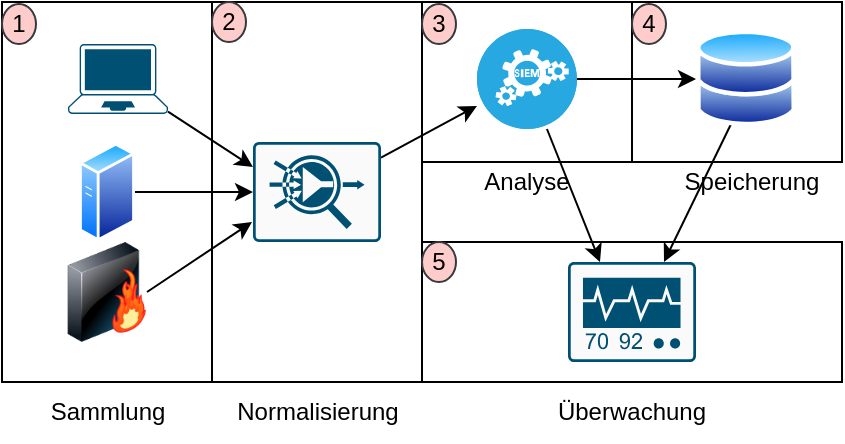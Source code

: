 <mxfile version="21.3.2" type="device">
  <diagram name="Page-1" id="6bfPkC16kugTYoz8nDlM">
    <mxGraphModel dx="478" dy="261" grid="1" gridSize="10" guides="1" tooltips="1" connect="1" arrows="1" fold="1" page="1" pageScale="1" pageWidth="850" pageHeight="1100" math="0" shadow="0">
      <root>
        <mxCell id="0" />
        <mxCell id="1" parent="0" />
        <mxCell id="QAPO_vSzAAuB1gk4NF0p-28" value="" style="rounded=0;whiteSpace=wrap;html=1;fillColor=none;" parent="1" vertex="1">
          <mxGeometry x="245" y="290" width="210" height="70" as="geometry" />
        </mxCell>
        <mxCell id="QAPO_vSzAAuB1gk4NF0p-29" value="" style="rounded=0;whiteSpace=wrap;html=1;fillColor=none;" parent="1" vertex="1">
          <mxGeometry x="350" y="170" width="105" height="80" as="geometry" />
        </mxCell>
        <mxCell id="QAPO_vSzAAuB1gk4NF0p-25" value="" style="rounded=0;whiteSpace=wrap;html=1;fillColor=none;" parent="1" vertex="1">
          <mxGeometry x="245" y="170" width="105" height="80" as="geometry" />
        </mxCell>
        <mxCell id="QAPO_vSzAAuB1gk4NF0p-22" value="" style="rounded=0;whiteSpace=wrap;html=1;fillColor=none;" parent="1" vertex="1">
          <mxGeometry x="140" y="170" width="105" height="190" as="geometry" />
        </mxCell>
        <mxCell id="QAPO_vSzAAuB1gk4NF0p-20" value="" style="rounded=0;whiteSpace=wrap;html=1;fillColor=none;" parent="1" vertex="1">
          <mxGeometry x="35" y="170" width="105" height="190" as="geometry" />
        </mxCell>
        <mxCell id="QAPO_vSzAAuB1gk4NF0p-1" value="" style="points=[[0.13,0.02,0],[0.5,0,0],[0.87,0.02,0],[0.885,0.4,0],[0.985,0.985,0],[0.5,1,0],[0.015,0.985,0],[0.115,0.4,0]];verticalLabelPosition=bottom;sketch=0;html=1;verticalAlign=top;aspect=fixed;align=center;pointerEvents=1;shape=mxgraph.cisco19.laptop;fillColor=#005073;strokeColor=none;" parent="1" vertex="1">
          <mxGeometry x="68" y="191" width="50" height="35" as="geometry" />
        </mxCell>
        <mxCell id="QAPO_vSzAAuB1gk4NF0p-9" value="" style="rounded=0;orthogonalLoop=1;jettySize=auto;html=1;entryX=0;entryY=0.5;entryDx=0;entryDy=0;entryPerimeter=0;" parent="1" source="QAPO_vSzAAuB1gk4NF0p-3" target="QAPO_vSzAAuB1gk4NF0p-6" edge="1">
          <mxGeometry x="-0.034" y="-5" relative="1" as="geometry">
            <mxPoint as="offset" />
          </mxGeometry>
        </mxCell>
        <mxCell id="QAPO_vSzAAuB1gk4NF0p-3" value="" style="image;aspect=fixed;perimeter=ellipsePerimeter;html=1;align=center;shadow=0;dashed=0;spacingTop=3;image=img/lib/active_directory/generic_server.svg;" parent="1" vertex="1">
          <mxGeometry x="73.5" y="240" width="28.0" height="50" as="geometry" />
        </mxCell>
        <mxCell id="QAPO_vSzAAuB1gk4NF0p-10" value="" style="rounded=0;orthogonalLoop=1;jettySize=auto;html=1;exitX=1;exitY=0.5;exitDx=0;exitDy=0;" parent="1" source="QAPO_vSzAAuB1gk4NF0p-5" edge="1">
          <mxGeometry relative="1" as="geometry">
            <mxPoint x="100" y="336.619" as="sourcePoint" />
            <mxPoint x="160" y="280" as="targetPoint" />
          </mxGeometry>
        </mxCell>
        <mxCell id="QAPO_vSzAAuB1gk4NF0p-5" value="" style="image;html=1;image=img/lib/clip_art/networking/Firewall-page1_128x128.png" parent="1" vertex="1">
          <mxGeometry x="67.5" y="290" width="40" height="50" as="geometry" />
        </mxCell>
        <mxCell id="QAPO_vSzAAuB1gk4NF0p-14" value="" style="rounded=0;orthogonalLoop=1;jettySize=auto;html=1;" parent="1" source="QAPO_vSzAAuB1gk4NF0p-6" target="QAPO_vSzAAuB1gk4NF0p-15" edge="1">
          <mxGeometry x="0.003" relative="1" as="geometry">
            <mxPoint x="271.5" y="265" as="targetPoint" />
            <mxPoint as="offset" />
          </mxGeometry>
        </mxCell>
        <mxCell id="QAPO_vSzAAuB1gk4NF0p-6" value="" style="sketch=0;points=[[0.015,0.015,0],[0.985,0.015,0],[0.985,0.985,0],[0.015,0.985,0],[0.25,0,0],[0.5,0,0],[0.75,0,0],[1,0.25,0],[1,0.5,0],[1,0.75,0],[0.75,1,0],[0.5,1,0],[0.25,1,0],[0,0.75,0],[0,0.5,0],[0,0.25,0]];verticalLabelPosition=bottom;html=1;verticalAlign=top;aspect=fixed;align=center;pointerEvents=1;shape=mxgraph.cisco19.rect;prIcon=flow_collector;fillColor=#FAFAFA;strokeColor=#005073;" parent="1" vertex="1">
          <mxGeometry x="160.5" y="240" width="64" height="50" as="geometry" />
        </mxCell>
        <mxCell id="QAPO_vSzAAuB1gk4NF0p-19" style="rounded=0;orthogonalLoop=1;jettySize=auto;html=1;entryX=0.75;entryY=0;entryDx=0;entryDy=0;entryPerimeter=0;" parent="1" target="QAPO_vSzAAuB1gk4NF0p-12" edge="1">
          <mxGeometry relative="1" as="geometry">
            <mxPoint x="400" y="230" as="sourcePoint" />
          </mxGeometry>
        </mxCell>
        <mxCell id="QAPO_vSzAAuB1gk4NF0p-11" value="" style="image;aspect=fixed;perimeter=ellipsePerimeter;html=1;align=center;shadow=0;dashed=0;spacingTop=3;image=img/lib/active_directory/databases.svg;" parent="1" vertex="1">
          <mxGeometry x="382" y="183.5" width="50" height="49" as="geometry" />
        </mxCell>
        <mxCell id="QAPO_vSzAAuB1gk4NF0p-12" value="" style="sketch=0;points=[[0.015,0.015,0],[0.985,0.015,0],[0.985,0.985,0],[0.015,0.985,0],[0.25,0,0],[0.5,0,0],[0.75,0,0],[1,0.25,0],[1,0.5,0],[1,0.75,0],[0.75,1,0],[0.5,1,0],[0.25,1,0],[0,0.75,0],[0,0.5,0],[0,0.25,0]];verticalLabelPosition=bottom;html=1;verticalAlign=top;aspect=fixed;align=center;pointerEvents=1;shape=mxgraph.cisco19.rect;prIcon=monitor;fillColor=#FAFAFA;strokeColor=#005073;" parent="1" vertex="1">
          <mxGeometry x="318" y="300" width="64" height="50" as="geometry" />
        </mxCell>
        <mxCell id="QAPO_vSzAAuB1gk4NF0p-18" style="rounded=0;orthogonalLoop=1;jettySize=auto;html=1;entryX=0.25;entryY=0;entryDx=0;entryDy=0;entryPerimeter=0;" parent="1" source="QAPO_vSzAAuB1gk4NF0p-15" target="QAPO_vSzAAuB1gk4NF0p-12" edge="1">
          <mxGeometry relative="1" as="geometry" />
        </mxCell>
        <mxCell id="3dfOVoi1OYaX4TrJoxds-1" style="edgeStyle=orthogonalEdgeStyle;rounded=0;orthogonalLoop=1;jettySize=auto;html=1;" edge="1" parent="1" source="QAPO_vSzAAuB1gk4NF0p-15" target="QAPO_vSzAAuB1gk4NF0p-11">
          <mxGeometry relative="1" as="geometry">
            <Array as="points">
              <mxPoint x="370" y="209" />
              <mxPoint x="370" y="209" />
            </Array>
          </mxGeometry>
        </mxCell>
        <mxCell id="QAPO_vSzAAuB1gk4NF0p-15" value="" style="fillColor=#28A8E0;verticalLabelPosition=bottom;sketch=0;html=1;strokeColor=#ffffff;verticalAlign=top;align=center;points=[[0.145,0.145,0],[0.5,0,0],[0.855,0.145,0],[1,0.5,0],[0.855,0.855,0],[0.5,1,0],[0.145,0.855,0],[0,0.5,0]];pointerEvents=1;shape=mxgraph.cisco_safe.compositeIcon;bgIcon=ellipse;resIcon=mxgraph.cisco_safe.capability.analysis_correlation;" parent="1" vertex="1">
          <mxGeometry x="272.5" y="183.5" width="50" height="50" as="geometry" />
        </mxCell>
        <mxCell id="QAPO_vSzAAuB1gk4NF0p-32" value="Normalisierung" style="text;html=1;strokeColor=none;fillColor=none;align=center;verticalAlign=middle;whiteSpace=wrap;rounded=0;" parent="1" vertex="1">
          <mxGeometry x="147.5" y="360" width="90" height="30" as="geometry" />
        </mxCell>
        <mxCell id="QAPO_vSzAAuB1gk4NF0p-38" value="Sammlung" style="text;html=1;strokeColor=none;fillColor=none;align=center;verticalAlign=middle;whiteSpace=wrap;rounded=0;" parent="1" vertex="1">
          <mxGeometry x="42.5" y="360" width="90" height="30" as="geometry" />
        </mxCell>
        <mxCell id="QAPO_vSzAAuB1gk4NF0p-39" value="Überwachung" style="text;html=1;strokeColor=none;fillColor=none;align=center;verticalAlign=middle;whiteSpace=wrap;rounded=0;" parent="1" vertex="1">
          <mxGeometry x="305" y="360" width="90" height="30" as="geometry" />
        </mxCell>
        <mxCell id="QAPO_vSzAAuB1gk4NF0p-43" value="Analyse" style="text;html=1;strokeColor=none;fillColor=none;align=center;verticalAlign=middle;whiteSpace=wrap;rounded=0;" parent="1" vertex="1">
          <mxGeometry x="260" y="250" width="75" height="20" as="geometry" />
        </mxCell>
        <mxCell id="QAPO_vSzAAuB1gk4NF0p-44" value="Speicherung" style="text;html=1;strokeColor=none;fillColor=none;align=center;verticalAlign=middle;whiteSpace=wrap;rounded=0;" parent="1" vertex="1">
          <mxGeometry x="365" y="245" width="90" height="30" as="geometry" />
        </mxCell>
        <mxCell id="QAPO_vSzAAuB1gk4NF0p-48" style="rounded=0;orthogonalLoop=1;jettySize=auto;html=1;entryX=0;entryY=0.25;entryDx=0;entryDy=0;entryPerimeter=0;" parent="1" source="QAPO_vSzAAuB1gk4NF0p-1" target="QAPO_vSzAAuB1gk4NF0p-6" edge="1">
          <mxGeometry relative="1" as="geometry" />
        </mxCell>
        <mxCell id="3dfOVoi1OYaX4TrJoxds-3" value="1" style="ellipse;whiteSpace=wrap;html=1;strokeWidth=1;fillColor=#ffcccc;strokeColor=#36393d;" vertex="1" parent="1">
          <mxGeometry x="35" y="171" width="17" height="20" as="geometry" />
        </mxCell>
        <mxCell id="3dfOVoi1OYaX4TrJoxds-4" value="2" style="ellipse;whiteSpace=wrap;html=1;strokeWidth=1;fillColor=#ffcccc;strokeColor=#36393d;" vertex="1" parent="1">
          <mxGeometry x="140" y="170" width="17" height="20" as="geometry" />
        </mxCell>
        <mxCell id="3dfOVoi1OYaX4TrJoxds-5" value="5" style="ellipse;whiteSpace=wrap;html=1;strokeWidth=1;fillColor=#ffcccc;strokeColor=#36393d;" vertex="1" parent="1">
          <mxGeometry x="245" y="290" width="17" height="20" as="geometry" />
        </mxCell>
        <mxCell id="3dfOVoi1OYaX4TrJoxds-6" value="4" style="ellipse;whiteSpace=wrap;html=1;strokeWidth=1;fillColor=#ffcccc;strokeColor=#36393d;" vertex="1" parent="1">
          <mxGeometry x="350" y="171" width="17" height="20" as="geometry" />
        </mxCell>
        <mxCell id="3dfOVoi1OYaX4TrJoxds-7" value="3" style="ellipse;whiteSpace=wrap;html=1;strokeWidth=1;fillColor=#ffcccc;strokeColor=#36393d;" vertex="1" parent="1">
          <mxGeometry x="245" y="171" width="17" height="20" as="geometry" />
        </mxCell>
      </root>
    </mxGraphModel>
  </diagram>
</mxfile>
